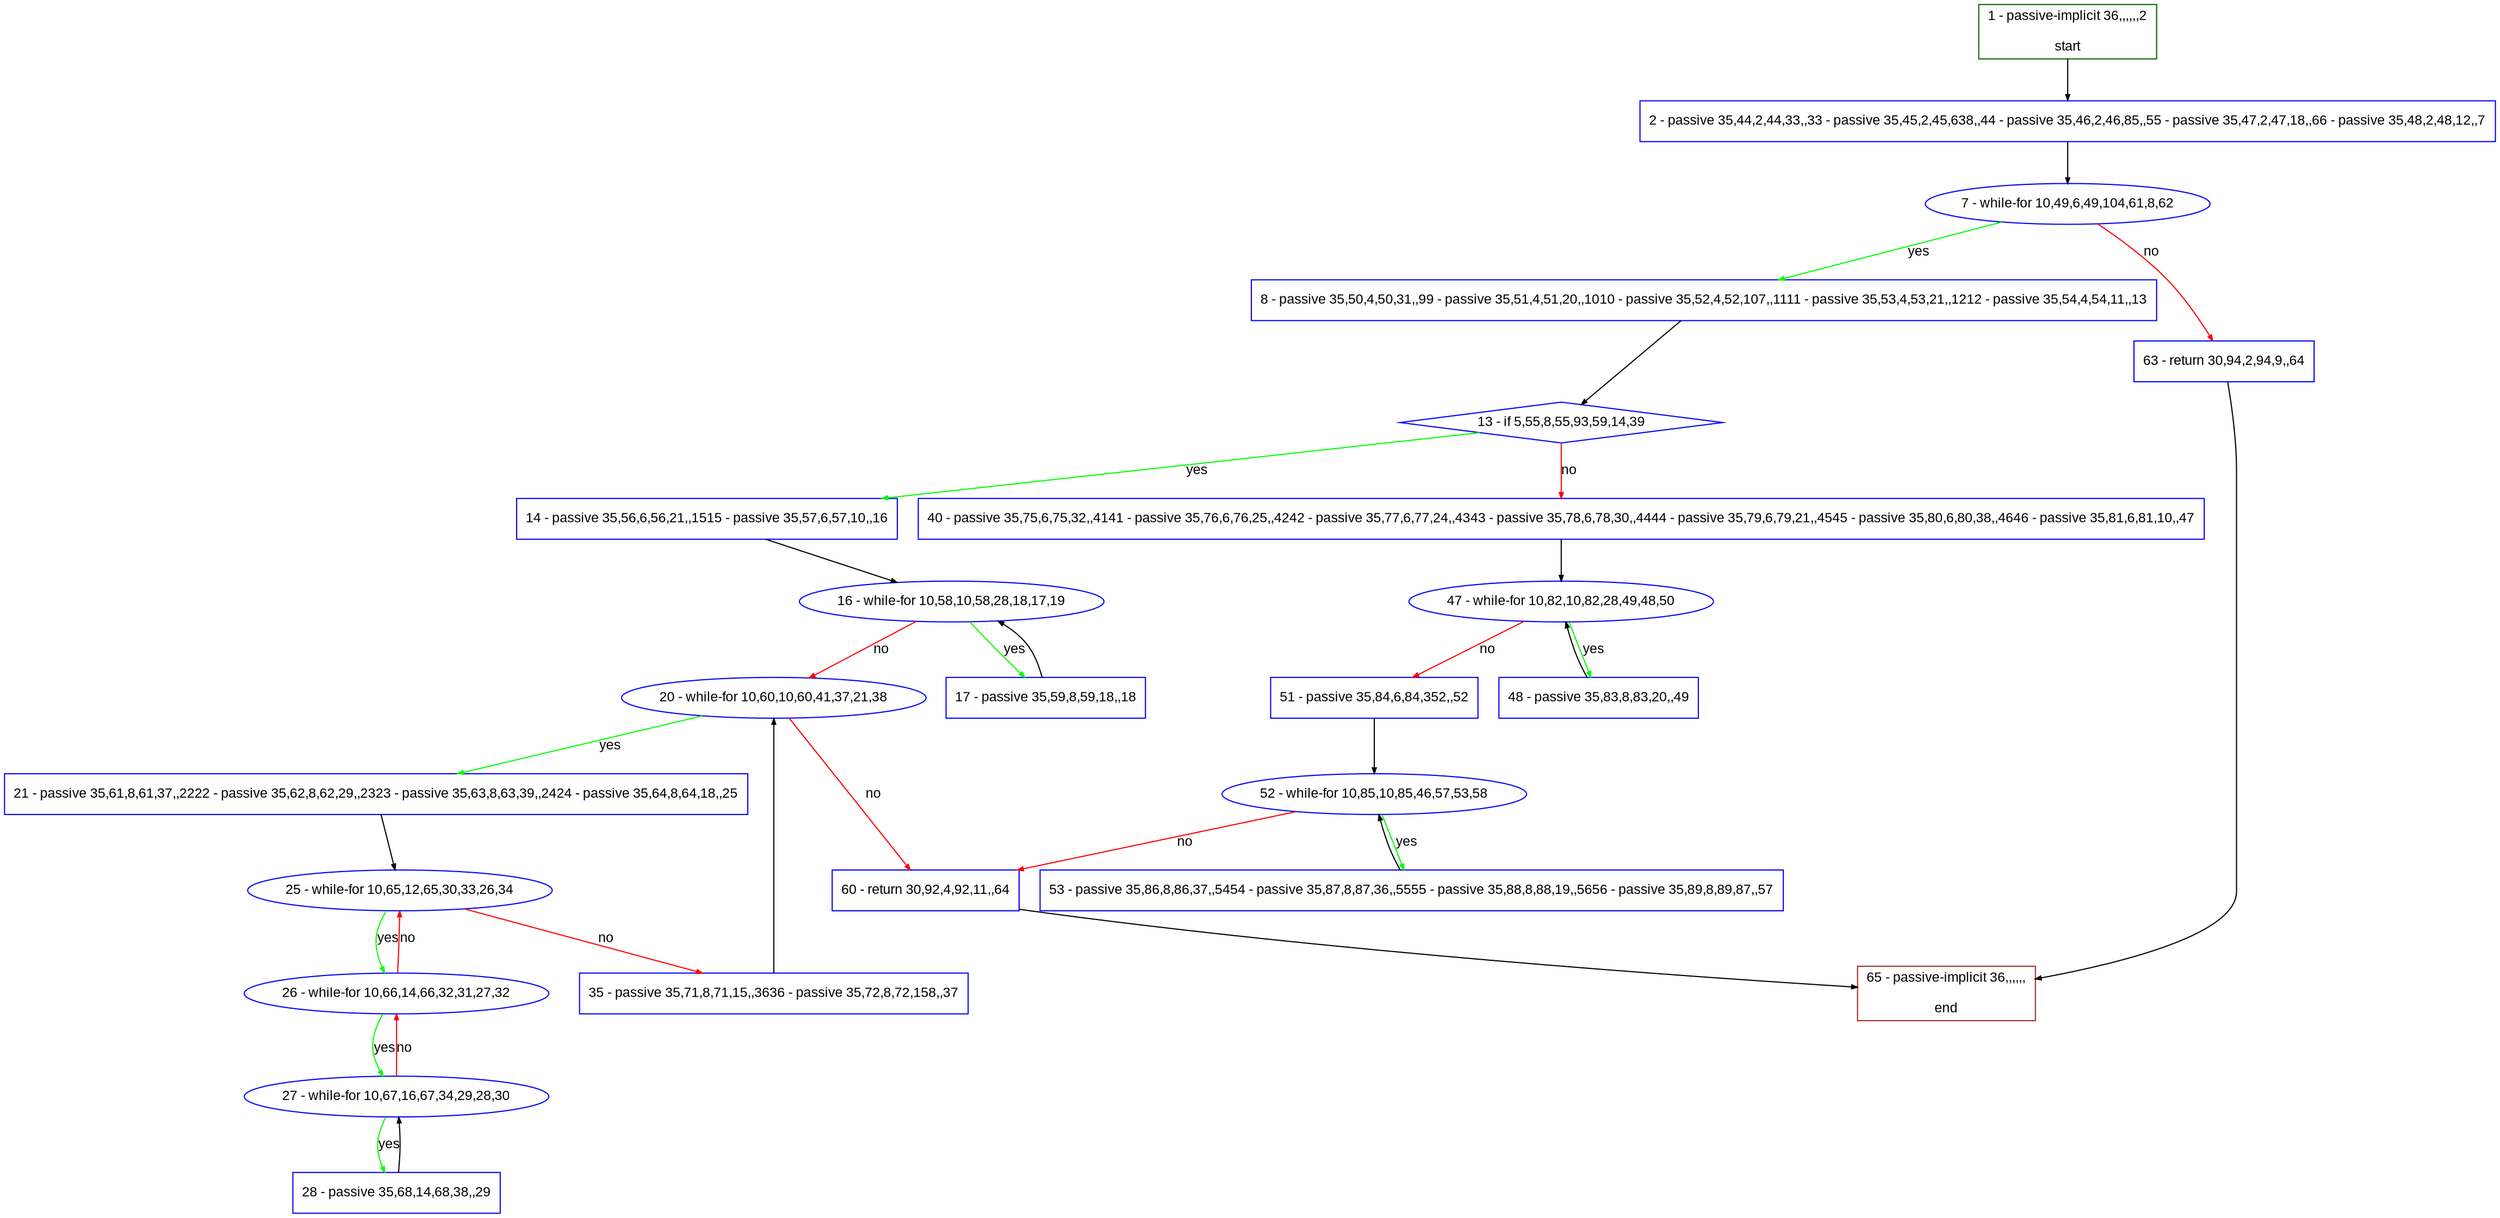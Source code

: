 digraph "" {
  graph [pack="true", label="", fontsize="12", packmode="clust", fontname="Arial", fillcolor="#FFFFCC", bgcolor="white", style="rounded,filled", compound="true"];
  node [node_initialized="no", label="", color="grey", fontsize="12", fillcolor="white", fontname="Arial", style="filled", shape="rectangle", compound="true", fixedsize="false"];
  edge [fontcolor="black", arrowhead="normal", arrowtail="none", arrowsize="0.5", ltail="", label="", color="black", fontsize="12", lhead="", fontname="Arial", dir="forward", compound="true"];
  __N1 [label="2 - passive 35,44,2,44,33,,33 - passive 35,45,2,45,638,,44 - passive 35,46,2,46,85,,55 - passive 35,47,2,47,18,,66 - passive 35,48,2,48,12,,7", color="#0000ff", fillcolor="#ffffff", style="filled", shape="box"];
  __N2 [label="1 - passive-implicit 36,,,,,,2\n\nstart", color="#006400", fillcolor="#ffffff", style="filled", shape="box"];
  __N3 [label="7 - while-for 10,49,6,49,104,61,8,62", color="#0000ff", fillcolor="#ffffff", style="filled", shape="oval"];
  __N4 [label="8 - passive 35,50,4,50,31,,99 - passive 35,51,4,51,20,,1010 - passive 35,52,4,52,107,,1111 - passive 35,53,4,53,21,,1212 - passive 35,54,4,54,11,,13", color="#0000ff", fillcolor="#ffffff", style="filled", shape="box"];
  __N5 [label="63 - return 30,94,2,94,9,,64", color="#0000ff", fillcolor="#ffffff", style="filled", shape="box"];
  __N6 [label="13 - if 5,55,8,55,93,59,14,39", color="#0000ff", fillcolor="#ffffff", style="filled", shape="diamond"];
  __N7 [label="14 - passive 35,56,6,56,21,,1515 - passive 35,57,6,57,10,,16", color="#0000ff", fillcolor="#ffffff", style="filled", shape="box"];
  __N8 [label="40 - passive 35,75,6,75,32,,4141 - passive 35,76,6,76,25,,4242 - passive 35,77,6,77,24,,4343 - passive 35,78,6,78,30,,4444 - passive 35,79,6,79,21,,4545 - passive 35,80,6,80,38,,4646 - passive 35,81,6,81,10,,47", color="#0000ff", fillcolor="#ffffff", style="filled", shape="box"];
  __N9 [label="16 - while-for 10,58,10,58,28,18,17,19", color="#0000ff", fillcolor="#ffffff", style="filled", shape="oval"];
  __N10 [label="17 - passive 35,59,8,59,18,,18", color="#0000ff", fillcolor="#ffffff", style="filled", shape="box"];
  __N11 [label="20 - while-for 10,60,10,60,41,37,21,38", color="#0000ff", fillcolor="#ffffff", style="filled", shape="oval"];
  __N12 [label="21 - passive 35,61,8,61,37,,2222 - passive 35,62,8,62,29,,2323 - passive 35,63,8,63,39,,2424 - passive 35,64,8,64,18,,25", color="#0000ff", fillcolor="#ffffff", style="filled", shape="box"];
  __N13 [label="60 - return 30,92,4,92,11,,64", color="#0000ff", fillcolor="#ffffff", style="filled", shape="box"];
  __N14 [label="25 - while-for 10,65,12,65,30,33,26,34", color="#0000ff", fillcolor="#ffffff", style="filled", shape="oval"];
  __N15 [label="26 - while-for 10,66,14,66,32,31,27,32", color="#0000ff", fillcolor="#ffffff", style="filled", shape="oval"];
  __N16 [label="35 - passive 35,71,8,71,15,,3636 - passive 35,72,8,72,158,,37", color="#0000ff", fillcolor="#ffffff", style="filled", shape="box"];
  __N17 [label="27 - while-for 10,67,16,67,34,29,28,30", color="#0000ff", fillcolor="#ffffff", style="filled", shape="oval"];
  __N18 [label="28 - passive 35,68,14,68,38,,29", color="#0000ff", fillcolor="#ffffff", style="filled", shape="box"];
  __N19 [label="47 - while-for 10,82,10,82,28,49,48,50", color="#0000ff", fillcolor="#ffffff", style="filled", shape="oval"];
  __N20 [label="48 - passive 35,83,8,83,20,,49", color="#0000ff", fillcolor="#ffffff", style="filled", shape="box"];
  __N21 [label="51 - passive 35,84,6,84,352,,52", color="#0000ff", fillcolor="#ffffff", style="filled", shape="box"];
  __N22 [label="52 - while-for 10,85,10,85,46,57,53,58", color="#0000ff", fillcolor="#ffffff", style="filled", shape="oval"];
  __N23 [label="53 - passive 35,86,8,86,37,,5454 - passive 35,87,8,87,36,,5555 - passive 35,88,8,88,19,,5656 - passive 35,89,8,89,87,,57", color="#0000ff", fillcolor="#ffffff", style="filled", shape="box"];
  __N24 [label="65 - passive-implicit 36,,,,,,\n\nend", color="#a52a2a", fillcolor="#ffffff", style="filled", shape="box"];
  __N2 -> __N1 [arrowhead="normal", arrowtail="none", color="#000000", label="", dir="forward"];
  __N1 -> __N3 [arrowhead="normal", arrowtail="none", color="#000000", label="", dir="forward"];
  __N3 -> __N4 [arrowhead="normal", arrowtail="none", color="#00ff00", label="yes", dir="forward"];
  __N3 -> __N5 [arrowhead="normal", arrowtail="none", color="#ff0000", label="no", dir="forward"];
  __N4 -> __N6 [arrowhead="normal", arrowtail="none", color="#000000", label="", dir="forward"];
  __N6 -> __N7 [arrowhead="normal", arrowtail="none", color="#00ff00", label="yes", dir="forward"];
  __N6 -> __N8 [arrowhead="normal", arrowtail="none", color="#ff0000", label="no", dir="forward"];
  __N7 -> __N9 [arrowhead="normal", arrowtail="none", color="#000000", label="", dir="forward"];
  __N9 -> __N10 [arrowhead="normal", arrowtail="none", color="#00ff00", label="yes", dir="forward"];
  __N10 -> __N9 [arrowhead="normal", arrowtail="none", color="#000000", label="", dir="forward"];
  __N9 -> __N11 [arrowhead="normal", arrowtail="none", color="#ff0000", label="no", dir="forward"];
  __N11 -> __N12 [arrowhead="normal", arrowtail="none", color="#00ff00", label="yes", dir="forward"];
  __N11 -> __N13 [arrowhead="normal", arrowtail="none", color="#ff0000", label="no", dir="forward"];
  __N12 -> __N14 [arrowhead="normal", arrowtail="none", color="#000000", label="", dir="forward"];
  __N14 -> __N15 [arrowhead="normal", arrowtail="none", color="#00ff00", label="yes", dir="forward"];
  __N15 -> __N14 [arrowhead="normal", arrowtail="none", color="#ff0000", label="no", dir="forward"];
  __N14 -> __N16 [arrowhead="normal", arrowtail="none", color="#ff0000", label="no", dir="forward"];
  __N15 -> __N17 [arrowhead="normal", arrowtail="none", color="#00ff00", label="yes", dir="forward"];
  __N17 -> __N15 [arrowhead="normal", arrowtail="none", color="#ff0000", label="no", dir="forward"];
  __N17 -> __N18 [arrowhead="normal", arrowtail="none", color="#00ff00", label="yes", dir="forward"];
  __N18 -> __N17 [arrowhead="normal", arrowtail="none", color="#000000", label="", dir="forward"];
  __N16 -> __N11 [arrowhead="normal", arrowtail="none", color="#000000", label="", dir="forward"];
  __N8 -> __N19 [arrowhead="normal", arrowtail="none", color="#000000", label="", dir="forward"];
  __N19 -> __N20 [arrowhead="normal", arrowtail="none", color="#00ff00", label="yes", dir="forward"];
  __N20 -> __N19 [arrowhead="normal", arrowtail="none", color="#000000", label="", dir="forward"];
  __N19 -> __N21 [arrowhead="normal", arrowtail="none", color="#ff0000", label="no", dir="forward"];
  __N21 -> __N22 [arrowhead="normal", arrowtail="none", color="#000000", label="", dir="forward"];
  __N22 -> __N23 [arrowhead="normal", arrowtail="none", color="#00ff00", label="yes", dir="forward"];
  __N23 -> __N22 [arrowhead="normal", arrowtail="none", color="#000000", label="", dir="forward"];
  __N22 -> __N13 [arrowhead="normal", arrowtail="none", color="#ff0000", label="no", dir="forward"];
  __N13 -> __N24 [arrowhead="normal", arrowtail="none", color="#000000", label="", dir="forward"];
  __N5 -> __N24 [arrowhead="normal", arrowtail="none", color="#000000", label="", dir="forward"];
}
